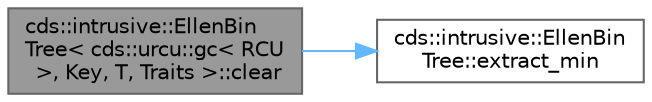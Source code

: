 digraph "cds::intrusive::EllenBinTree&lt; cds::urcu::gc&lt; RCU &gt;, Key, T, Traits &gt;::clear"
{
 // LATEX_PDF_SIZE
  bgcolor="transparent";
  edge [fontname=Helvetica,fontsize=10,labelfontname=Helvetica,labelfontsize=10];
  node [fontname=Helvetica,fontsize=10,shape=box,height=0.2,width=0.4];
  rankdir="LR";
  Node1 [id="Node000001",label="cds::intrusive::EllenBin\lTree\< cds::urcu::gc\< RCU\l \>, Key, T, Traits \>::clear",height=0.2,width=0.4,color="gray40", fillcolor="grey60", style="filled", fontcolor="black",tooltip="Clears the tree (thread safe, not atomic)"];
  Node1 -> Node2 [id="edge1_Node000001_Node000002",color="steelblue1",style="solid",tooltip=" "];
  Node2 [id="Node000002",label="cds::intrusive::EllenBin\lTree::extract_min",height=0.2,width=0.4,color="grey40", fillcolor="white", style="filled",URL="$classcds_1_1intrusive_1_1_ellen_bin_tree.html#a7b4b540395597d0a296ef01fd15568f3",tooltip="Extracts an item with minimal key from the tree"];
}
